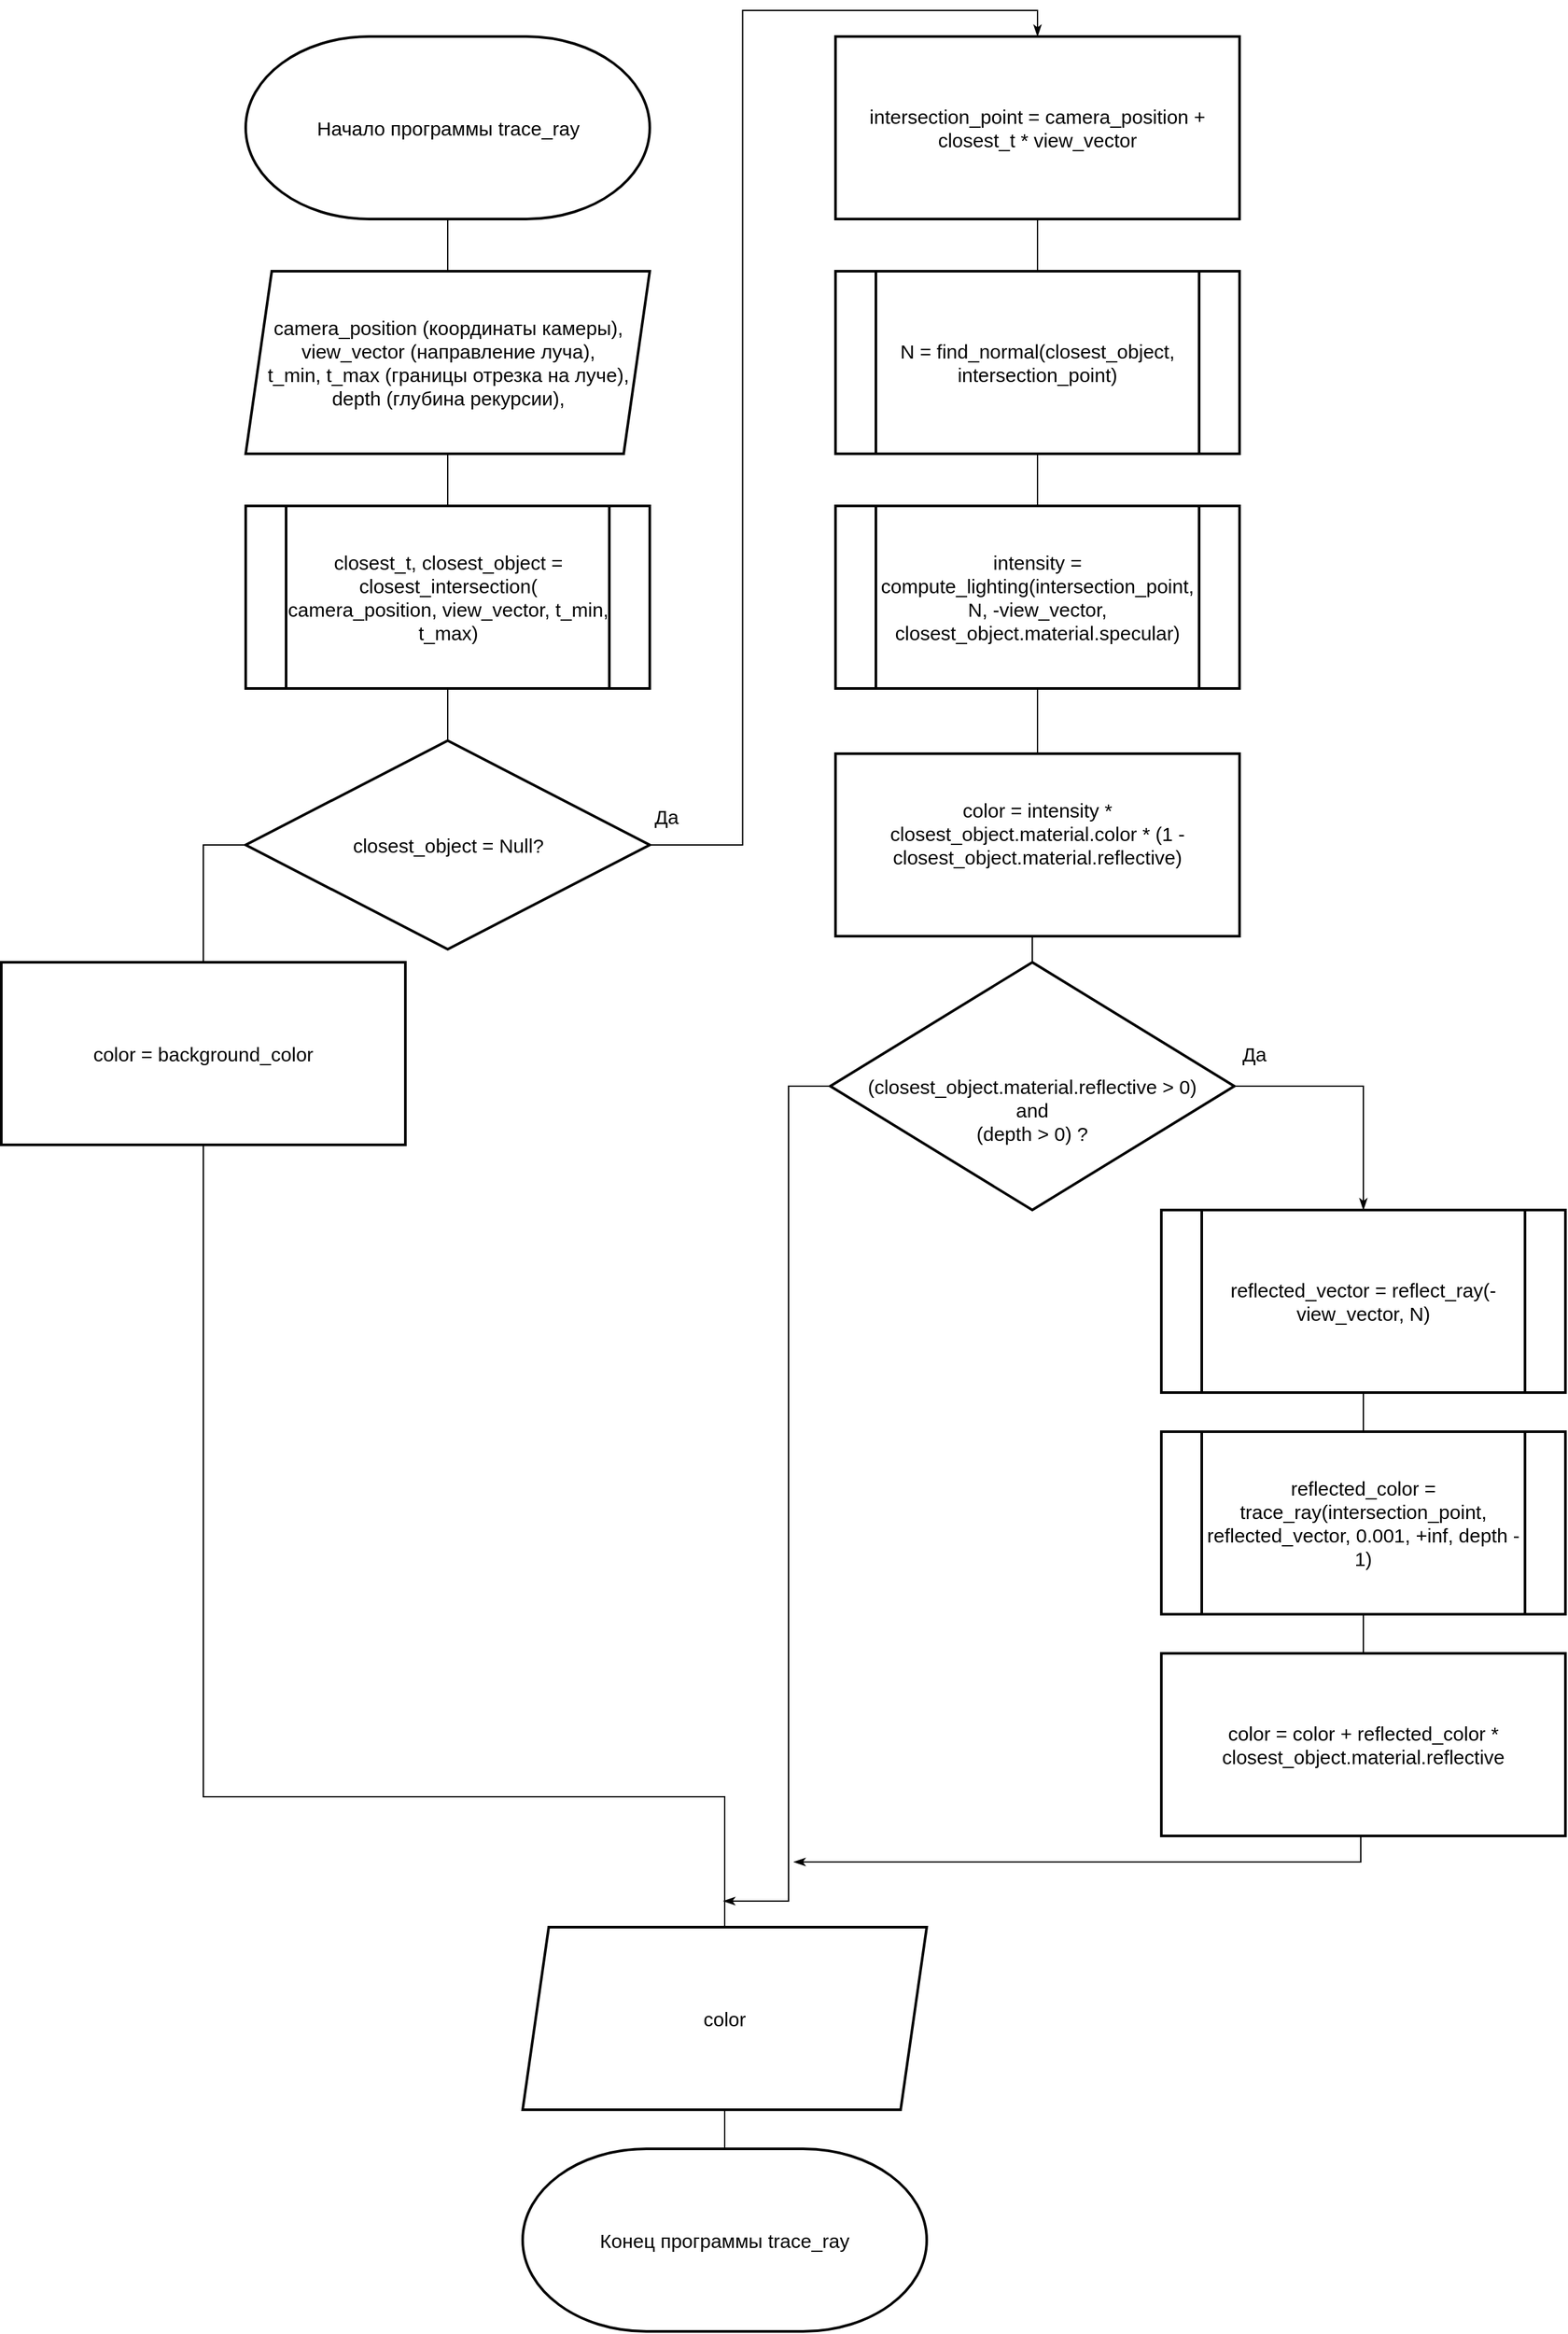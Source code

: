 <mxfile version="13.9.9" type="device"><diagram id="C5RBs43oDa-KdzZeNtuy" name="Page-1"><mxGraphModel dx="1930" dy="2483" grid="1" gridSize="10" guides="1" tooltips="1" connect="1" arrows="1" fold="1" page="1" pageScale="1" pageWidth="827" pageHeight="1169" math="0" shadow="0"><root><mxCell id="WIyWlLk6GJQsqaUBKTNV-0"/><mxCell id="WIyWlLk6GJQsqaUBKTNV-1" parent="WIyWlLk6GJQsqaUBKTNV-0"/><mxCell id="ucfqwLZZmXVUNOYWvg1L-9" style="edgeStyle=orthogonalEdgeStyle;rounded=0;orthogonalLoop=1;jettySize=auto;html=1;exitX=0.5;exitY=1;exitDx=0;exitDy=0;exitPerimeter=0;entryX=0.5;entryY=0;entryDx=0;entryDy=0;endArrow=none;endFill=0;" parent="WIyWlLk6GJQsqaUBKTNV-1" source="f5P0BK9uHrS0VmzZ-cON-15" target="ucfqwLZZmXVUNOYWvg1L-5" edge="1"><mxGeometry relative="1" as="geometry"/></mxCell><mxCell id="f5P0BK9uHrS0VmzZ-cON-15" value="Начало программы trace_ray" style="strokeWidth=2;html=1;shape=mxgraph.flowchart.terminator;whiteSpace=wrap;fontSize=15;" parent="WIyWlLk6GJQsqaUBKTNV-1" vertex="1"><mxGeometry x="557.5" y="-80" width="310" height="140" as="geometry"/></mxCell><mxCell id="yWYnvFkv7Z_ek7bTx72I-16" style="edgeStyle=orthogonalEdgeStyle;rounded=0;orthogonalLoop=1;jettySize=auto;html=1;exitX=1;exitY=0.5;exitDx=0;exitDy=0;entryX=0.5;entryY=0;entryDx=0;entryDy=0;endArrow=classicThin;endFill=1;startArrow=none;startFill=0;" parent="WIyWlLk6GJQsqaUBKTNV-1" source="f5P0BK9uHrS0VmzZ-cON-20" target="f5P0BK9uHrS0VmzZ-cON-22" edge="1"><mxGeometry relative="1" as="geometry"><mxPoint x="770" y="614" as="sourcePoint"/></mxGeometry></mxCell><mxCell id="yWYnvFkv7Z_ek7bTx72I-17" value="Да" style="edgeLabel;html=1;align=center;verticalAlign=middle;resizable=0;points=[];fontSize=15;" parent="yWYnvFkv7Z_ek7bTx72I-16" vertex="1" connectable="0"><mxGeometry x="-0.564" y="1" relative="1" as="geometry"><mxPoint x="-57.8" y="114.7" as="offset"/></mxGeometry></mxCell><mxCell id="yWYnvFkv7Z_ek7bTx72I-18" style="edgeStyle=orthogonalEdgeStyle;rounded=0;orthogonalLoop=1;jettySize=auto;html=1;exitX=0;exitY=0.5;exitDx=0;exitDy=0;entryX=0.5;entryY=0;entryDx=0;entryDy=0;startArrow=none;startFill=0;endArrow=none;endFill=0;" parent="WIyWlLk6GJQsqaUBKTNV-1" source="f5P0BK9uHrS0VmzZ-cON-20" target="f5P0BK9uHrS0VmzZ-cON-21" edge="1"><mxGeometry relative="1" as="geometry"><mxPoint x="620" y="614" as="sourcePoint"/></mxGeometry></mxCell><mxCell id="nNVDRNbDZwc2Kpnlkpdi-3" style="edgeStyle=orthogonalEdgeStyle;rounded=0;orthogonalLoop=1;jettySize=auto;html=1;exitX=0.5;exitY=0;exitDx=0;exitDy=0;entryX=0.5;entryY=1;entryDx=0;entryDy=0;endArrow=none;endFill=0;" edge="1" parent="WIyWlLk6GJQsqaUBKTNV-1" source="f5P0BK9uHrS0VmzZ-cON-20" target="nNVDRNbDZwc2Kpnlkpdi-0"><mxGeometry relative="1" as="geometry"/></mxCell><mxCell id="f5P0BK9uHrS0VmzZ-cON-20" value="closest_object = Null?" style="rhombus;whiteSpace=wrap;html=1;strokeWidth=2;fontSize=15;" parent="WIyWlLk6GJQsqaUBKTNV-1" vertex="1"><mxGeometry x="557.5" y="460" width="310" height="160" as="geometry"/></mxCell><mxCell id="nNVDRNbDZwc2Kpnlkpdi-21" style="edgeStyle=orthogonalEdgeStyle;rounded=0;orthogonalLoop=1;jettySize=auto;html=1;exitX=0.5;exitY=1;exitDx=0;exitDy=0;entryX=0.5;entryY=0;entryDx=0;entryDy=0;endArrow=none;endFill=0;fontSize=15;" edge="1" parent="WIyWlLk6GJQsqaUBKTNV-1" target="ucfqwLZZmXVUNOYWvg1L-11"><mxGeometry relative="1" as="geometry"><mxPoint x="525" y="720" as="sourcePoint"/><Array as="points"><mxPoint x="525" y="1270"/><mxPoint x="925" y="1270"/></Array></mxGeometry></mxCell><mxCell id="f5P0BK9uHrS0VmzZ-cON-21" value="color = background_color" style="rounded=0;whiteSpace=wrap;html=1;strokeWidth=2;fontSize=15;" parent="WIyWlLk6GJQsqaUBKTNV-1" vertex="1"><mxGeometry x="370" y="630" width="310" height="140" as="geometry"/></mxCell><mxCell id="nNVDRNbDZwc2Kpnlkpdi-13" style="edgeStyle=orthogonalEdgeStyle;rounded=0;orthogonalLoop=1;jettySize=auto;html=1;entryX=0.5;entryY=0;entryDx=0;entryDy=0;endArrow=none;endFill=0;fontSize=15;" edge="1" parent="WIyWlLk6GJQsqaUBKTNV-1" source="f5P0BK9uHrS0VmzZ-cON-22" target="nNVDRNbDZwc2Kpnlkpdi-6"><mxGeometry relative="1" as="geometry"/></mxCell><mxCell id="f5P0BK9uHrS0VmzZ-cON-22" value="intersection_point = camera_position + closest_t * view_vector" style="rounded=0;whiteSpace=wrap;html=1;strokeWidth=2;fontSize=15;" parent="WIyWlLk6GJQsqaUBKTNV-1" vertex="1"><mxGeometry x="1010" y="-80" width="310" height="140" as="geometry"/></mxCell><mxCell id="nNVDRNbDZwc2Kpnlkpdi-22" style="edgeStyle=orthogonalEdgeStyle;rounded=0;orthogonalLoop=1;jettySize=auto;html=1;exitX=0;exitY=0.5;exitDx=0;exitDy=0;endArrow=classicThin;endFill=1;fontSize=15;" edge="1" parent="WIyWlLk6GJQsqaUBKTNV-1" source="f5P0BK9uHrS0VmzZ-cON-23"><mxGeometry relative="1" as="geometry"><mxPoint x="924" y="1350" as="targetPoint"/><mxPoint x="1010" y="690" as="sourcePoint"/><Array as="points"><mxPoint x="974" y="725"/><mxPoint x="974" y="1350"/></Array></mxGeometry></mxCell><mxCell id="f5P0BK9uHrS0VmzZ-cON-23" value="&lt;br&gt;&lt;br&gt;(closest_object.material.reflective &amp;gt; 0) &lt;br&gt;and&lt;br&gt;(depth &amp;gt; 0) ?" style="rhombus;whiteSpace=wrap;html=1;strokeWidth=2;fontSize=15;" parent="WIyWlLk6GJQsqaUBKTNV-1" vertex="1"><mxGeometry x="1006" y="630" width="310" height="190" as="geometry"/></mxCell><mxCell id="yWYnvFkv7Z_ek7bTx72I-33" style="edgeStyle=orthogonalEdgeStyle;rounded=0;orthogonalLoop=1;jettySize=auto;html=1;exitX=0.5;exitY=1;exitDx=0;exitDy=0;startArrow=none;startFill=0;endArrow=classicThin;endFill=1;" parent="WIyWlLk6GJQsqaUBKTNV-1" edge="1"><mxGeometry relative="1" as="geometry"><mxPoint x="978" y="1320" as="targetPoint"/><mxPoint x="1413" y="1280" as="sourcePoint"/><Array as="points"><mxPoint x="1413" y="1320"/><mxPoint x="978" y="1320"/></Array></mxGeometry></mxCell><mxCell id="f5P0BK9uHrS0VmzZ-cON-31" value="Конец программы trace_ray" style="strokeWidth=2;html=1;shape=mxgraph.flowchart.terminator;whiteSpace=wrap;fontSize=15;" parent="WIyWlLk6GJQsqaUBKTNV-1" vertex="1"><mxGeometry x="770" y="1540" width="310" height="140" as="geometry"/></mxCell><mxCell id="ucfqwLZZmXVUNOYWvg1L-5" value="camera_position (координаты камеры),&lt;br style=&quot;font-size: 15px;&quot;&gt;view_vector (направление луча), &lt;br style=&quot;font-size: 15px;&quot;&gt;t_min, t_max (границы отрезка на луче),&lt;br style=&quot;font-size: 15px;&quot;&gt;depth (глубина рекурсии), " style="shape=parallelogram;perimeter=parallelogramPerimeter;whiteSpace=wrap;html=1;fixedSize=1;strokeWidth=2;fontSize=15;" parent="WIyWlLk6GJQsqaUBKTNV-1" vertex="1"><mxGeometry x="557.5" y="100" width="310" height="140" as="geometry"/></mxCell><mxCell id="nNVDRNbDZwc2Kpnlkpdi-23" style="edgeStyle=orthogonalEdgeStyle;rounded=0;orthogonalLoop=1;jettySize=auto;html=1;exitX=0.5;exitY=1;exitDx=0;exitDy=0;entryX=0.5;entryY=0;entryDx=0;entryDy=0;entryPerimeter=0;endArrow=none;endFill=0;fontSize=15;" edge="1" parent="WIyWlLk6GJQsqaUBKTNV-1" source="ucfqwLZZmXVUNOYWvg1L-11" target="f5P0BK9uHrS0VmzZ-cON-31"><mxGeometry relative="1" as="geometry"/></mxCell><mxCell id="ucfqwLZZmXVUNOYWvg1L-11" value="color" style="shape=parallelogram;perimeter=parallelogramPerimeter;whiteSpace=wrap;html=1;fixedSize=1;strokeWidth=2;fontSize=15;" parent="WIyWlLk6GJQsqaUBKTNV-1" vertex="1"><mxGeometry x="770" y="1370" width="310" height="140" as="geometry"/></mxCell><mxCell id="nNVDRNbDZwc2Kpnlkpdi-2" style="edgeStyle=orthogonalEdgeStyle;rounded=0;orthogonalLoop=1;jettySize=auto;html=1;exitX=0.5;exitY=0;exitDx=0;exitDy=0;entryX=0.5;entryY=1;entryDx=0;entryDy=0;endArrow=none;endFill=0;" edge="1" parent="WIyWlLk6GJQsqaUBKTNV-1" source="nNVDRNbDZwc2Kpnlkpdi-0" target="ucfqwLZZmXVUNOYWvg1L-5"><mxGeometry relative="1" as="geometry"/></mxCell><mxCell id="nNVDRNbDZwc2Kpnlkpdi-0" value="&lt;span style=&quot;font-size: 15px&quot;&gt;closest_t, closest_object = closest_intersection(&lt;br&gt;&lt;/span&gt;camera_position, view_vector, t_min, t_max)" style="shape=process;whiteSpace=wrap;html=1;backgroundOutline=1;strokeWidth=2;fontSize=15;" vertex="1" parent="WIyWlLk6GJQsqaUBKTNV-1"><mxGeometry x="557.5" y="280" width="310" height="140" as="geometry"/></mxCell><mxCell id="nNVDRNbDZwc2Kpnlkpdi-14" style="edgeStyle=orthogonalEdgeStyle;rounded=0;orthogonalLoop=1;jettySize=auto;html=1;endArrow=none;endFill=0;fontSize=15;" edge="1" parent="WIyWlLk6GJQsqaUBKTNV-1" source="nNVDRNbDZwc2Kpnlkpdi-6" target="nNVDRNbDZwc2Kpnlkpdi-7"><mxGeometry relative="1" as="geometry"/></mxCell><mxCell id="nNVDRNbDZwc2Kpnlkpdi-6" value="N = find_normal(closest_object, intersection_point)" style="shape=process;whiteSpace=wrap;html=1;backgroundOutline=1;strokeWidth=2;fontSize=15;" vertex="1" parent="WIyWlLk6GJQsqaUBKTNV-1"><mxGeometry x="1010" y="100" width="310" height="140" as="geometry"/></mxCell><mxCell id="nNVDRNbDZwc2Kpnlkpdi-15" style="edgeStyle=orthogonalEdgeStyle;rounded=0;orthogonalLoop=1;jettySize=auto;html=1;endArrow=none;endFill=0;fontSize=15;" edge="1" parent="WIyWlLk6GJQsqaUBKTNV-1" source="nNVDRNbDZwc2Kpnlkpdi-7" target="nNVDRNbDZwc2Kpnlkpdi-9"><mxGeometry relative="1" as="geometry"/></mxCell><mxCell id="nNVDRNbDZwc2Kpnlkpdi-7" value="intensity = compute_lighting(intersection_point, N, -view_vector, closest_object.material.specular)" style="shape=process;whiteSpace=wrap;html=1;backgroundOutline=1;strokeWidth=2;fontSize=15;" vertex="1" parent="WIyWlLk6GJQsqaUBKTNV-1"><mxGeometry x="1010" y="280" width="310" height="140" as="geometry"/></mxCell><mxCell id="nNVDRNbDZwc2Kpnlkpdi-16" style="edgeStyle=orthogonalEdgeStyle;rounded=0;orthogonalLoop=1;jettySize=auto;html=1;exitX=0.5;exitY=1;exitDx=0;exitDy=0;entryX=0.5;entryY=0;entryDx=0;entryDy=0;endArrow=none;endFill=0;fontSize=15;" edge="1" parent="WIyWlLk6GJQsqaUBKTNV-1" source="nNVDRNbDZwc2Kpnlkpdi-9" target="f5P0BK9uHrS0VmzZ-cON-23"><mxGeometry relative="1" as="geometry"/></mxCell><mxCell id="nNVDRNbDZwc2Kpnlkpdi-9" value="color = intensity * closest_object.material.color * (1 - closest_object.material.reflective)&lt;br style=&quot;font-size: 15px;&quot;&gt;&amp;nbsp;" style="rounded=0;whiteSpace=wrap;html=1;strokeWidth=2;fontSize=15;" vertex="1" parent="WIyWlLk6GJQsqaUBKTNV-1"><mxGeometry x="1010" y="470" width="310" height="140" as="geometry"/></mxCell><mxCell id="nNVDRNbDZwc2Kpnlkpdi-19" style="edgeStyle=orthogonalEdgeStyle;rounded=0;orthogonalLoop=1;jettySize=auto;html=1;endArrow=none;endFill=0;fontSize=15;" edge="1" parent="WIyWlLk6GJQsqaUBKTNV-1" source="nNVDRNbDZwc2Kpnlkpdi-10" target="nNVDRNbDZwc2Kpnlkpdi-11"><mxGeometry relative="1" as="geometry"/></mxCell><mxCell id="nNVDRNbDZwc2Kpnlkpdi-10" value="reflected_vector = reflect_ray(-view_vector, N)" style="shape=process;whiteSpace=wrap;html=1;backgroundOutline=1;strokeWidth=2;fontSize=15;" vertex="1" parent="WIyWlLk6GJQsqaUBKTNV-1"><mxGeometry x="1260" y="820" width="310" height="140" as="geometry"/></mxCell><mxCell id="nNVDRNbDZwc2Kpnlkpdi-20" style="edgeStyle=orthogonalEdgeStyle;rounded=0;orthogonalLoop=1;jettySize=auto;html=1;entryX=0.5;entryY=0;entryDx=0;entryDy=0;endArrow=none;endFill=0;fontSize=15;" edge="1" parent="WIyWlLk6GJQsqaUBKTNV-1" source="nNVDRNbDZwc2Kpnlkpdi-11" target="nNVDRNbDZwc2Kpnlkpdi-12"><mxGeometry relative="1" as="geometry"/></mxCell><mxCell id="nNVDRNbDZwc2Kpnlkpdi-11" value="reflected_color = trace_ray(intersection_point, reflected_vector, 0.001, +inf, depth - 1)" style="shape=process;whiteSpace=wrap;html=1;backgroundOutline=1;strokeWidth=2;fontSize=15;" vertex="1" parent="WIyWlLk6GJQsqaUBKTNV-1"><mxGeometry x="1260" y="990" width="310" height="140" as="geometry"/></mxCell><mxCell id="nNVDRNbDZwc2Kpnlkpdi-12" value="color = color + reflected_color * closest_object.material.reflective" style="rounded=0;whiteSpace=wrap;html=1;strokeWidth=2;fontSize=15;" vertex="1" parent="WIyWlLk6GJQsqaUBKTNV-1"><mxGeometry x="1260" y="1160" width="310" height="140" as="geometry"/></mxCell><mxCell id="nNVDRNbDZwc2Kpnlkpdi-17" style="edgeStyle=orthogonalEdgeStyle;rounded=0;orthogonalLoop=1;jettySize=auto;html=1;exitX=1;exitY=0.5;exitDx=0;exitDy=0;entryX=0.5;entryY=0;entryDx=0;entryDy=0;endArrow=classicThin;endFill=1;startArrow=none;startFill=0;" edge="1" parent="WIyWlLk6GJQsqaUBKTNV-1" source="f5P0BK9uHrS0VmzZ-cON-23" target="nNVDRNbDZwc2Kpnlkpdi-10"><mxGeometry relative="1" as="geometry"><mxPoint x="877.5" y="550" as="sourcePoint"/><mxPoint x="1175" y="-70" as="targetPoint"/></mxGeometry></mxCell><mxCell id="nNVDRNbDZwc2Kpnlkpdi-18" value="Да" style="edgeLabel;html=1;align=center;verticalAlign=middle;resizable=0;points=[];fontSize=15;" vertex="1" connectable="0" parent="nNVDRNbDZwc2Kpnlkpdi-17"><mxGeometry x="-0.564" y="1" relative="1" as="geometry"><mxPoint x="-28" y="-24" as="offset"/></mxGeometry></mxCell></root></mxGraphModel></diagram></mxfile>